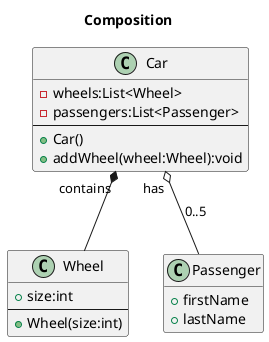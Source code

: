 @startuml is-a-part-of
title Composition
class Wheel
{
    +size:int
    --
    +Wheel(size:int)
}
class Car
{
    -wheels:List<Wheel>
    -passengers:List<Passenger>
    --
    +Car()
    +addWheel(wheel:Wheel):void
}
class Passenger
{
    +firstName
    +lastName
}
Car "contains" *-down- Wheel
Car "has " o-down- Passenger : 0..5
hide empty members
@enduml